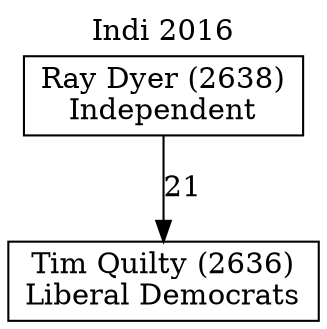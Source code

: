 // House preference flow
digraph "Tim Quilty (2636)_Indi_2016" {
	graph [label="Indi 2016" labelloc=t mclimit=2]
	node [shape=box]
	"Tim Quilty (2636)" [label="Tim Quilty (2636)
Liberal Democrats"]
	"Ray Dyer (2638)" [label="Ray Dyer (2638)
Independent"]
	"Ray Dyer (2638)" -> "Tim Quilty (2636)" [label=21]
}
